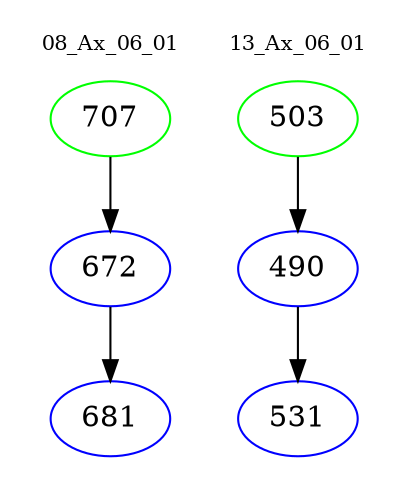 digraph{
subgraph cluster_0 {
color = white
label = "08_Ax_06_01";
fontsize=10;
T0_707 [label="707", color="green"]
T0_707 -> T0_672 [color="black"]
T0_672 [label="672", color="blue"]
T0_672 -> T0_681 [color="black"]
T0_681 [label="681", color="blue"]
}
subgraph cluster_1 {
color = white
label = "13_Ax_06_01";
fontsize=10;
T1_503 [label="503", color="green"]
T1_503 -> T1_490 [color="black"]
T1_490 [label="490", color="blue"]
T1_490 -> T1_531 [color="black"]
T1_531 [label="531", color="blue"]
}
}
